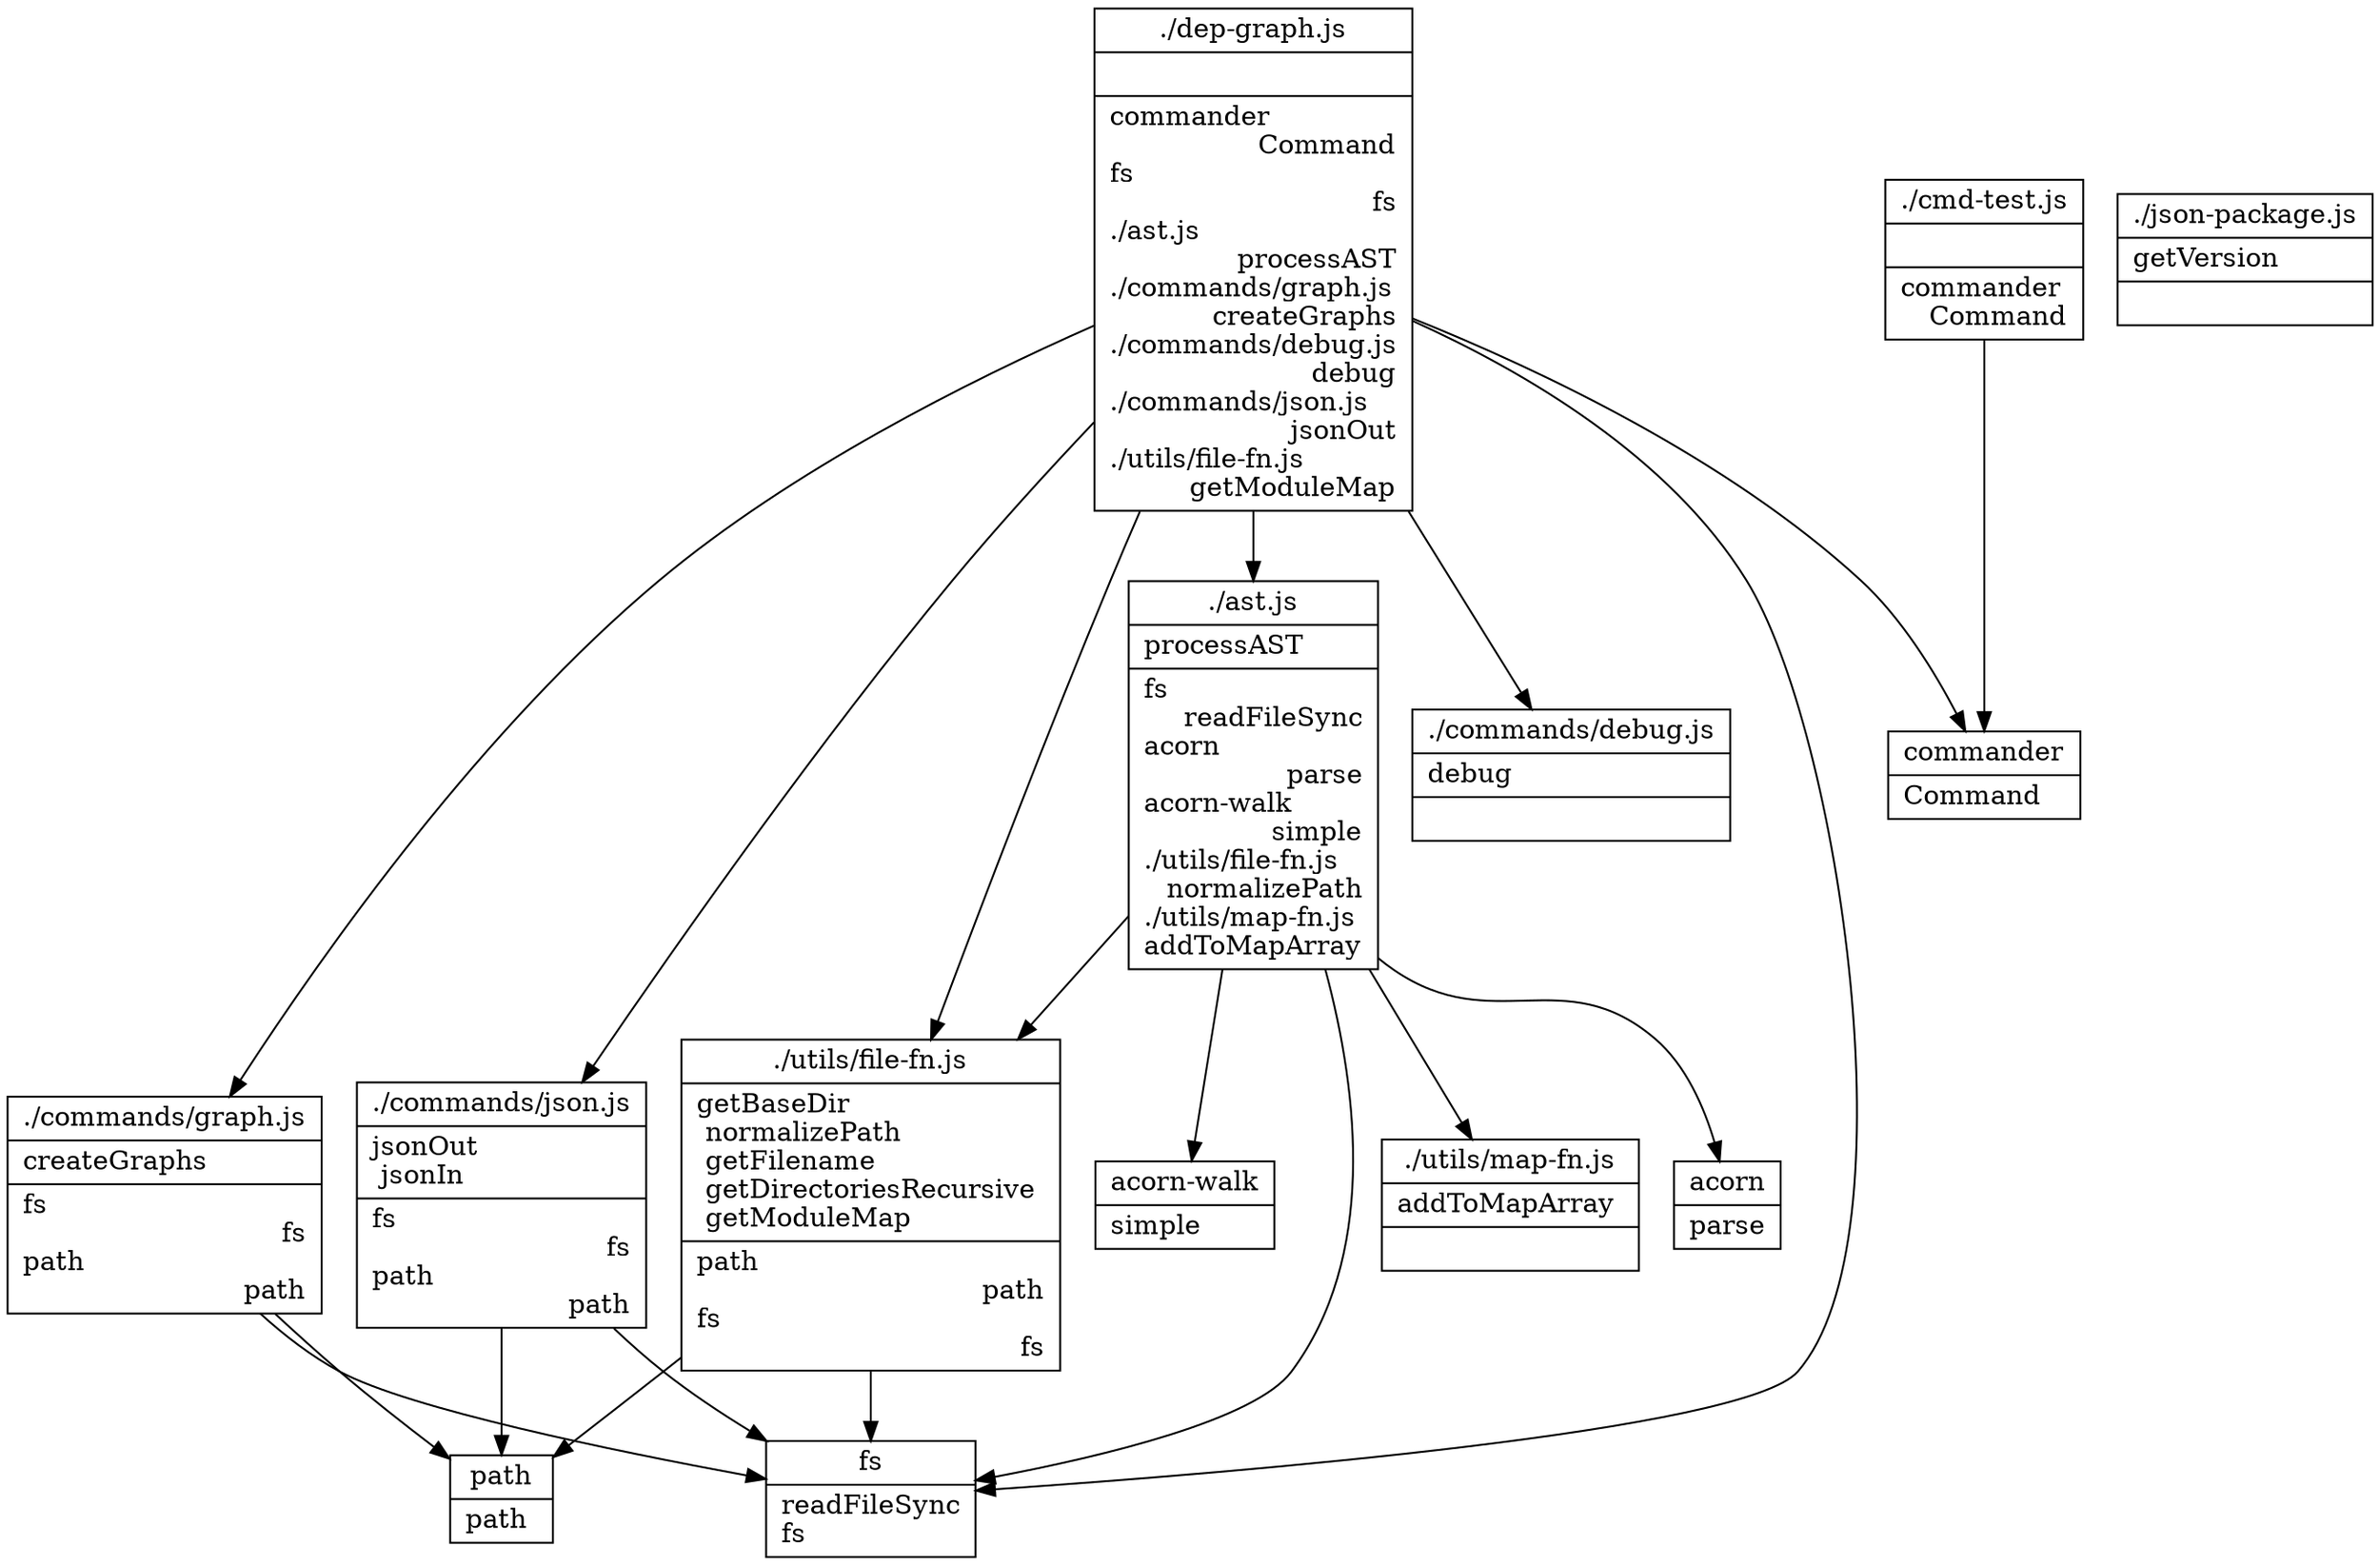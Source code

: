 digraph {
node [shape=record];
"./ast.js" [label="{ ./ast.js | 
	 processAST \l
|		fs\l		readFileSync\r
		acorn\l		parse\r
		acorn-walk\l		simple\r
		./utils/file-fn.js\l		normalizePath\r
		./utils/map-fn.js\l		addToMapArray\r
}"];

"./cmd-test.js" [label="{ ./cmd-test.js | 
|		commander\l		Command\r
}"];

"./dep-graph.js" [label="{ ./dep-graph.js | 
|		commander\l		Command\r
		fs\l		fs\r
		./ast.js\l		processAST\r
		./commands/graph.js\l		createGraphs\r
		./commands/debug.js\l		debug\r
		./commands/json.js\l		jsonOut\r
		./utils/file-fn.js\l		getModuleMap\r
}"];

"./json-package.js" [label="{ ./json-package.js | 
	 getVersion \l
|}"];

"./commands/debug.js" [label="{ ./commands/debug.js | 
	 debug \l
|}"];

"./commands/graph.js" [label="{ ./commands/graph.js | 
	 createGraphs \l
|		fs\l		fs\r
		path\l		path\r
}"];

"./commands/json.js" [label="{ ./commands/json.js | 
	 jsonOut \l
	 jsonIn \l
|		fs\l		fs\r
		path\l		path\r
}"];

"./utils/file-fn.js" [label="{ ./utils/file-fn.js | 
	 getBaseDir \l
	 normalizePath \l
	 getFilename \l
	 getDirectoriesRecursive \l
	 getModuleMap \l
|		path\l		path\r
		fs\l		fs\r
}"];

"./utils/map-fn.js" [label="{ ./utils/map-fn.js | 
	 addToMapArray \l
|}"];

"fs" [label="{fs|
	readFileSync\l
	fs\l
}"];

"acorn" [label="{acorn|
	parse\l
}"];

"acorn-walk" [label="{acorn-walk|
	simple\l
}"];

"commander" [label="{commander|
	Command\l
}"];

"path" [label="{path|
	path\l
}"];

"./ast.js"->"fs"
"./ast.js"->"acorn"
"./ast.js"->"acorn-walk"
"./ast.js"->"./utils/file-fn.js"
"./ast.js"->"./utils/map-fn.js"
"./cmd-test.js"->"commander"
"./dep-graph.js"->"commander"
"./dep-graph.js"->"fs"
"./dep-graph.js"->"./ast.js"
"./dep-graph.js"->"./commands/graph.js"
"./dep-graph.js"->"./commands/debug.js"
"./dep-graph.js"->"./commands/json.js"
"./dep-graph.js"->"./utils/file-fn.js"
"./commands/graph.js"->"fs"
"./commands/graph.js"->"path"
"./commands/json.js"->"fs"
"./commands/json.js"->"path"
"./utils/file-fn.js"->"path"
"./utils/file-fn.js"->"fs"
}
